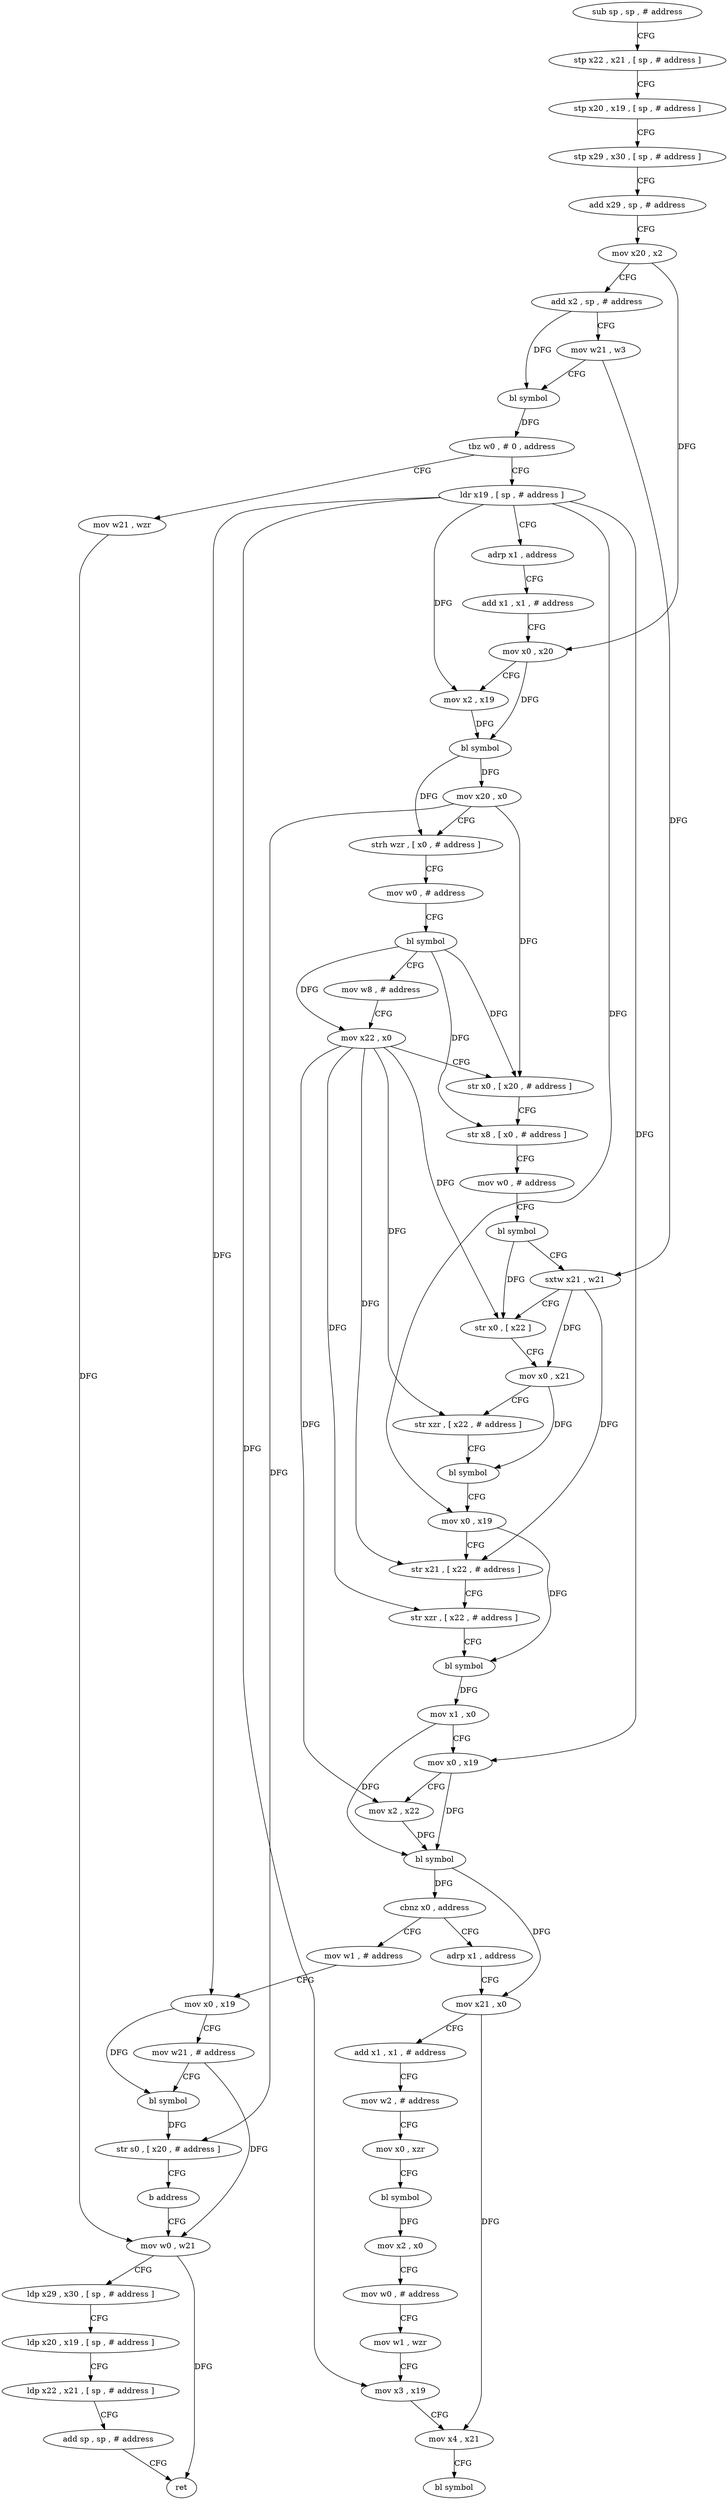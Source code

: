 digraph "func" {
"4255348" [label = "sub sp , sp , # address" ]
"4255352" [label = "stp x22 , x21 , [ sp , # address ]" ]
"4255356" [label = "stp x20 , x19 , [ sp , # address ]" ]
"4255360" [label = "stp x29 , x30 , [ sp , # address ]" ]
"4255364" [label = "add x29 , sp , # address" ]
"4255368" [label = "mov x20 , x2" ]
"4255372" [label = "add x2 , sp , # address" ]
"4255376" [label = "mov w21 , w3" ]
"4255380" [label = "bl symbol" ]
"4255384" [label = "tbz w0 , # 0 , address" ]
"4255532" [label = "mov w21 , wzr" ]
"4255388" [label = "ldr x19 , [ sp , # address ]" ]
"4255536" [label = "mov w0 , w21" ]
"4255392" [label = "adrp x1 , address" ]
"4255396" [label = "add x1 , x1 , # address" ]
"4255400" [label = "mov x0 , x20" ]
"4255404" [label = "mov x2 , x19" ]
"4255408" [label = "bl symbol" ]
"4255412" [label = "mov x20 , x0" ]
"4255416" [label = "strh wzr , [ x0 , # address ]" ]
"4255420" [label = "mov w0 , # address" ]
"4255424" [label = "bl symbol" ]
"4255428" [label = "mov w8 , # address" ]
"4255432" [label = "mov x22 , x0" ]
"4255436" [label = "str x0 , [ x20 , # address ]" ]
"4255440" [label = "str x8 , [ x0 , # address ]" ]
"4255444" [label = "mov w0 , # address" ]
"4255448" [label = "bl symbol" ]
"4255452" [label = "sxtw x21 , w21" ]
"4255456" [label = "str x0 , [ x22 ]" ]
"4255460" [label = "mov x0 , x21" ]
"4255464" [label = "str xzr , [ x22 , # address ]" ]
"4255468" [label = "bl symbol" ]
"4255472" [label = "mov x0 , x19" ]
"4255476" [label = "str x21 , [ x22 , # address ]" ]
"4255480" [label = "str xzr , [ x22 , # address ]" ]
"4255484" [label = "bl symbol" ]
"4255488" [label = "mov x1 , x0" ]
"4255492" [label = "mov x0 , x19" ]
"4255496" [label = "mov x2 , x22" ]
"4255500" [label = "bl symbol" ]
"4255504" [label = "cbnz x0 , address" ]
"4255560" [label = "adrp x1 , address" ]
"4255508" [label = "mov w1 , # address" ]
"4255564" [label = "mov x21 , x0" ]
"4255568" [label = "add x1 , x1 , # address" ]
"4255572" [label = "mov w2 , # address" ]
"4255576" [label = "mov x0 , xzr" ]
"4255580" [label = "bl symbol" ]
"4255584" [label = "mov x2 , x0" ]
"4255588" [label = "mov w0 , # address" ]
"4255592" [label = "mov w1 , wzr" ]
"4255596" [label = "mov x3 , x19" ]
"4255600" [label = "mov x4 , x21" ]
"4255604" [label = "bl symbol" ]
"4255512" [label = "mov x0 , x19" ]
"4255516" [label = "mov w21 , # address" ]
"4255520" [label = "bl symbol" ]
"4255524" [label = "str s0 , [ x20 , # address ]" ]
"4255528" [label = "b address" ]
"4255540" [label = "ldp x29 , x30 , [ sp , # address ]" ]
"4255544" [label = "ldp x20 , x19 , [ sp , # address ]" ]
"4255548" [label = "ldp x22 , x21 , [ sp , # address ]" ]
"4255552" [label = "add sp , sp , # address" ]
"4255556" [label = "ret" ]
"4255348" -> "4255352" [ label = "CFG" ]
"4255352" -> "4255356" [ label = "CFG" ]
"4255356" -> "4255360" [ label = "CFG" ]
"4255360" -> "4255364" [ label = "CFG" ]
"4255364" -> "4255368" [ label = "CFG" ]
"4255368" -> "4255372" [ label = "CFG" ]
"4255368" -> "4255400" [ label = "DFG" ]
"4255372" -> "4255376" [ label = "CFG" ]
"4255372" -> "4255380" [ label = "DFG" ]
"4255376" -> "4255380" [ label = "CFG" ]
"4255376" -> "4255452" [ label = "DFG" ]
"4255380" -> "4255384" [ label = "DFG" ]
"4255384" -> "4255532" [ label = "CFG" ]
"4255384" -> "4255388" [ label = "CFG" ]
"4255532" -> "4255536" [ label = "DFG" ]
"4255388" -> "4255392" [ label = "CFG" ]
"4255388" -> "4255404" [ label = "DFG" ]
"4255388" -> "4255472" [ label = "DFG" ]
"4255388" -> "4255492" [ label = "DFG" ]
"4255388" -> "4255596" [ label = "DFG" ]
"4255388" -> "4255512" [ label = "DFG" ]
"4255536" -> "4255540" [ label = "CFG" ]
"4255536" -> "4255556" [ label = "DFG" ]
"4255392" -> "4255396" [ label = "CFG" ]
"4255396" -> "4255400" [ label = "CFG" ]
"4255400" -> "4255404" [ label = "CFG" ]
"4255400" -> "4255408" [ label = "DFG" ]
"4255404" -> "4255408" [ label = "DFG" ]
"4255408" -> "4255412" [ label = "DFG" ]
"4255408" -> "4255416" [ label = "DFG" ]
"4255412" -> "4255416" [ label = "CFG" ]
"4255412" -> "4255436" [ label = "DFG" ]
"4255412" -> "4255524" [ label = "DFG" ]
"4255416" -> "4255420" [ label = "CFG" ]
"4255420" -> "4255424" [ label = "CFG" ]
"4255424" -> "4255428" [ label = "CFG" ]
"4255424" -> "4255432" [ label = "DFG" ]
"4255424" -> "4255436" [ label = "DFG" ]
"4255424" -> "4255440" [ label = "DFG" ]
"4255428" -> "4255432" [ label = "CFG" ]
"4255432" -> "4255436" [ label = "CFG" ]
"4255432" -> "4255456" [ label = "DFG" ]
"4255432" -> "4255464" [ label = "DFG" ]
"4255432" -> "4255476" [ label = "DFG" ]
"4255432" -> "4255480" [ label = "DFG" ]
"4255432" -> "4255496" [ label = "DFG" ]
"4255436" -> "4255440" [ label = "CFG" ]
"4255440" -> "4255444" [ label = "CFG" ]
"4255444" -> "4255448" [ label = "CFG" ]
"4255448" -> "4255452" [ label = "CFG" ]
"4255448" -> "4255456" [ label = "DFG" ]
"4255452" -> "4255456" [ label = "CFG" ]
"4255452" -> "4255460" [ label = "DFG" ]
"4255452" -> "4255476" [ label = "DFG" ]
"4255456" -> "4255460" [ label = "CFG" ]
"4255460" -> "4255464" [ label = "CFG" ]
"4255460" -> "4255468" [ label = "DFG" ]
"4255464" -> "4255468" [ label = "CFG" ]
"4255468" -> "4255472" [ label = "CFG" ]
"4255472" -> "4255476" [ label = "CFG" ]
"4255472" -> "4255484" [ label = "DFG" ]
"4255476" -> "4255480" [ label = "CFG" ]
"4255480" -> "4255484" [ label = "CFG" ]
"4255484" -> "4255488" [ label = "DFG" ]
"4255488" -> "4255492" [ label = "CFG" ]
"4255488" -> "4255500" [ label = "DFG" ]
"4255492" -> "4255496" [ label = "CFG" ]
"4255492" -> "4255500" [ label = "DFG" ]
"4255496" -> "4255500" [ label = "DFG" ]
"4255500" -> "4255504" [ label = "DFG" ]
"4255500" -> "4255564" [ label = "DFG" ]
"4255504" -> "4255560" [ label = "CFG" ]
"4255504" -> "4255508" [ label = "CFG" ]
"4255560" -> "4255564" [ label = "CFG" ]
"4255508" -> "4255512" [ label = "CFG" ]
"4255564" -> "4255568" [ label = "CFG" ]
"4255564" -> "4255600" [ label = "DFG" ]
"4255568" -> "4255572" [ label = "CFG" ]
"4255572" -> "4255576" [ label = "CFG" ]
"4255576" -> "4255580" [ label = "CFG" ]
"4255580" -> "4255584" [ label = "DFG" ]
"4255584" -> "4255588" [ label = "CFG" ]
"4255588" -> "4255592" [ label = "CFG" ]
"4255592" -> "4255596" [ label = "CFG" ]
"4255596" -> "4255600" [ label = "CFG" ]
"4255600" -> "4255604" [ label = "CFG" ]
"4255512" -> "4255516" [ label = "CFG" ]
"4255512" -> "4255520" [ label = "DFG" ]
"4255516" -> "4255520" [ label = "CFG" ]
"4255516" -> "4255536" [ label = "DFG" ]
"4255520" -> "4255524" [ label = "DFG" ]
"4255524" -> "4255528" [ label = "CFG" ]
"4255528" -> "4255536" [ label = "CFG" ]
"4255540" -> "4255544" [ label = "CFG" ]
"4255544" -> "4255548" [ label = "CFG" ]
"4255548" -> "4255552" [ label = "CFG" ]
"4255552" -> "4255556" [ label = "CFG" ]
}
